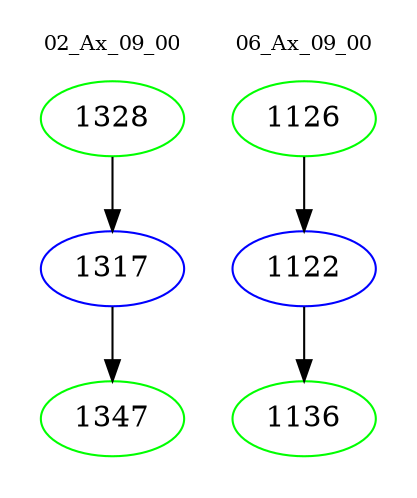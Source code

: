 digraph{
subgraph cluster_0 {
color = white
label = "02_Ax_09_00";
fontsize=10;
T0_1328 [label="1328", color="green"]
T0_1328 -> T0_1317 [color="black"]
T0_1317 [label="1317", color="blue"]
T0_1317 -> T0_1347 [color="black"]
T0_1347 [label="1347", color="green"]
}
subgraph cluster_1 {
color = white
label = "06_Ax_09_00";
fontsize=10;
T1_1126 [label="1126", color="green"]
T1_1126 -> T1_1122 [color="black"]
T1_1122 [label="1122", color="blue"]
T1_1122 -> T1_1136 [color="black"]
T1_1136 [label="1136", color="green"]
}
}
